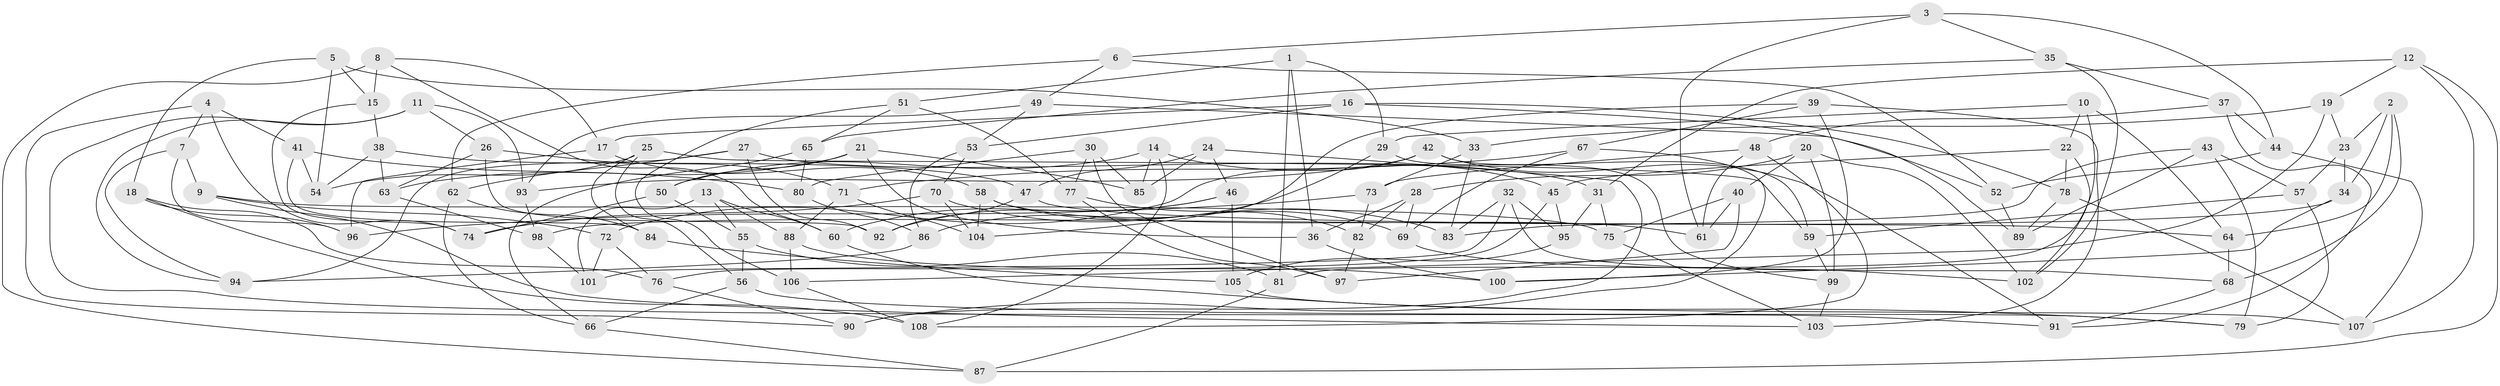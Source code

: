 // coarse degree distribution, {4: 0.7692307692307693, 8: 0.03076923076923077, 11: 0.03076923076923077, 9: 0.03076923076923077, 7: 0.046153846153846156, 3: 0.046153846153846156, 10: 0.03076923076923077, 12: 0.015384615384615385}
// Generated by graph-tools (version 1.1) at 2025/54/03/04/25 22:54:06]
// undirected, 108 vertices, 216 edges
graph export_dot {
  node [color=gray90,style=filled];
  1;
  2;
  3;
  4;
  5;
  6;
  7;
  8;
  9;
  10;
  11;
  12;
  13;
  14;
  15;
  16;
  17;
  18;
  19;
  20;
  21;
  22;
  23;
  24;
  25;
  26;
  27;
  28;
  29;
  30;
  31;
  32;
  33;
  34;
  35;
  36;
  37;
  38;
  39;
  40;
  41;
  42;
  43;
  44;
  45;
  46;
  47;
  48;
  49;
  50;
  51;
  52;
  53;
  54;
  55;
  56;
  57;
  58;
  59;
  60;
  61;
  62;
  63;
  64;
  65;
  66;
  67;
  68;
  69;
  70;
  71;
  72;
  73;
  74;
  75;
  76;
  77;
  78;
  79;
  80;
  81;
  82;
  83;
  84;
  85;
  86;
  87;
  88;
  89;
  90;
  91;
  92;
  93;
  94;
  95;
  96;
  97;
  98;
  99;
  100;
  101;
  102;
  103;
  104;
  105;
  106;
  107;
  108;
  1 -- 81;
  1 -- 36;
  1 -- 51;
  1 -- 29;
  2 -- 68;
  2 -- 23;
  2 -- 34;
  2 -- 64;
  3 -- 35;
  3 -- 6;
  3 -- 44;
  3 -- 61;
  4 -- 74;
  4 -- 7;
  4 -- 41;
  4 -- 90;
  5 -- 18;
  5 -- 54;
  5 -- 33;
  5 -- 15;
  6 -- 49;
  6 -- 52;
  6 -- 62;
  7 -- 96;
  7 -- 94;
  7 -- 9;
  8 -- 15;
  8 -- 60;
  8 -- 87;
  8 -- 17;
  9 -- 103;
  9 -- 75;
  9 -- 72;
  10 -- 22;
  10 -- 81;
  10 -- 64;
  10 -- 29;
  11 -- 94;
  11 -- 91;
  11 -- 93;
  11 -- 26;
  12 -- 87;
  12 -- 31;
  12 -- 107;
  12 -- 19;
  13 -- 88;
  13 -- 101;
  13 -- 60;
  13 -- 55;
  14 -- 50;
  14 -- 108;
  14 -- 45;
  14 -- 85;
  15 -- 38;
  15 -- 74;
  16 -- 17;
  16 -- 78;
  16 -- 89;
  16 -- 53;
  17 -- 58;
  17 -- 96;
  18 -- 76;
  18 -- 108;
  18 -- 96;
  19 -- 23;
  19 -- 33;
  19 -- 106;
  20 -- 28;
  20 -- 102;
  20 -- 99;
  20 -- 40;
  21 -- 36;
  21 -- 50;
  21 -- 63;
  21 -- 85;
  22 -- 78;
  22 -- 102;
  22 -- 45;
  23 -- 34;
  23 -- 57;
  24 -- 46;
  24 -- 90;
  24 -- 85;
  24 -- 47;
  25 -- 59;
  25 -- 56;
  25 -- 54;
  25 -- 84;
  26 -- 92;
  26 -- 71;
  26 -- 63;
  27 -- 62;
  27 -- 92;
  27 -- 31;
  27 -- 94;
  28 -- 36;
  28 -- 82;
  28 -- 69;
  29 -- 86;
  29 -- 99;
  30 -- 85;
  30 -- 80;
  30 -- 77;
  30 -- 97;
  31 -- 75;
  31 -- 95;
  32 -- 83;
  32 -- 95;
  32 -- 68;
  32 -- 101;
  33 -- 83;
  33 -- 73;
  34 -- 100;
  34 -- 98;
  35 -- 102;
  35 -- 65;
  35 -- 37;
  36 -- 100;
  37 -- 48;
  37 -- 91;
  37 -- 44;
  38 -- 47;
  38 -- 54;
  38 -- 63;
  39 -- 100;
  39 -- 67;
  39 -- 104;
  39 -- 103;
  40 -- 75;
  40 -- 61;
  40 -- 97;
  41 -- 80;
  41 -- 54;
  41 -- 84;
  42 -- 59;
  42 -- 93;
  42 -- 91;
  42 -- 72;
  43 -- 79;
  43 -- 89;
  43 -- 57;
  43 -- 83;
  44 -- 52;
  44 -- 107;
  45 -- 76;
  45 -- 95;
  46 -- 60;
  46 -- 105;
  46 -- 92;
  47 -- 92;
  47 -- 64;
  48 -- 108;
  48 -- 61;
  48 -- 73;
  49 -- 93;
  49 -- 53;
  49 -- 52;
  50 -- 74;
  50 -- 55;
  51 -- 106;
  51 -- 65;
  51 -- 77;
  52 -- 89;
  53 -- 86;
  53 -- 70;
  55 -- 81;
  55 -- 56;
  56 -- 66;
  56 -- 79;
  57 -- 59;
  57 -- 79;
  58 -- 104;
  58 -- 61;
  58 -- 69;
  59 -- 99;
  60 -- 79;
  62 -- 84;
  62 -- 66;
  63 -- 98;
  64 -- 68;
  65 -- 80;
  65 -- 66;
  66 -- 87;
  67 -- 90;
  67 -- 71;
  67 -- 69;
  68 -- 91;
  69 -- 102;
  70 -- 74;
  70 -- 83;
  70 -- 104;
  71 -- 88;
  71 -- 104;
  72 -- 101;
  72 -- 76;
  73 -- 96;
  73 -- 82;
  75 -- 103;
  76 -- 90;
  77 -- 97;
  77 -- 82;
  78 -- 89;
  78 -- 107;
  80 -- 86;
  81 -- 87;
  82 -- 97;
  84 -- 105;
  86 -- 94;
  88 -- 100;
  88 -- 106;
  93 -- 98;
  95 -- 105;
  98 -- 101;
  99 -- 103;
  105 -- 107;
  106 -- 108;
}
